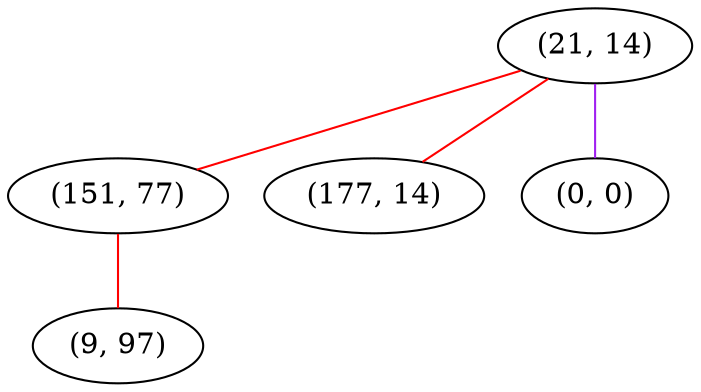 graph "" {
"(21, 14)";
"(151, 77)";
"(177, 14)";
"(9, 97)";
"(0, 0)";
"(21, 14)" -- "(151, 77)"  [color=red, key=0, weight=1];
"(21, 14)" -- "(177, 14)"  [color=red, key=0, weight=1];
"(21, 14)" -- "(0, 0)"  [color=purple, key=0, weight=4];
"(151, 77)" -- "(9, 97)"  [color=red, key=0, weight=1];
}
